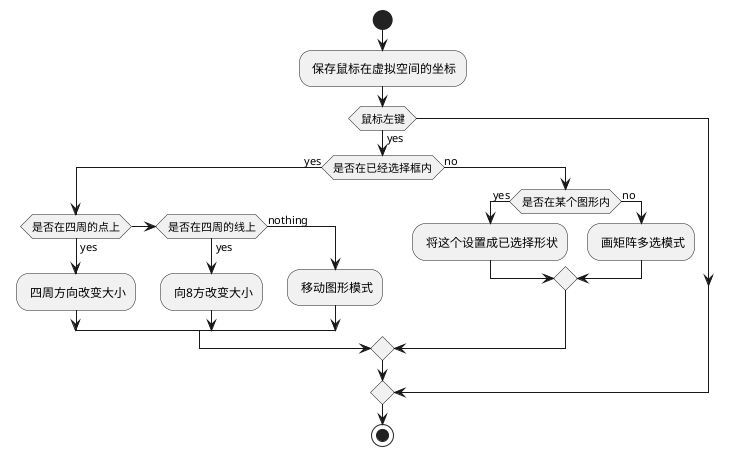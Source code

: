 ﻿@startuml MouseDown
'' MouseDown
start
: 保存鼠标在虚拟空间的坐标;
if (鼠标左键) then (yes)
	if (是否在已经选择框内) then (yes)
		if (是否在四周的点上) then (yes)
			: 四周方向改变大小;
		elseif (是否在四周的线上) then (yes)
			: 向8方改变大小;
		else (nothing)
			: 移动图形模式;
		endif
	else (no)
		if (是否在某个图形内) then (yes)
			: 将这个设置成已选择形状;
		else (no)
			: 画矩阵多选模式;
		endif
	endif
endif
stop
@enduml